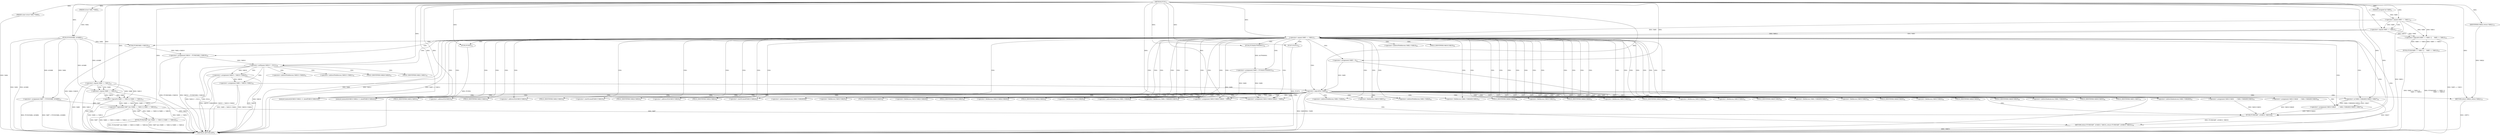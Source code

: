 digraph "FUN1" {  
"8" [label = <(METHOD,FUN1)<SUB>1</SUB>> ]
"161" [label = <(METHOD_RETURN,ANY)<SUB>1</SUB>> ]
"9" [label = <(PARAM,struct VAR1 *VAR2)<SUB>1</SUB>> ]
"10" [label = <(PARAM,const struct VAR3 *VAR4)<SUB>2</SUB>> ]
"11" [label = <(PARAM,unsigned int VAR5)<SUB>3</SUB>> ]
"17" [label = <(FUN2,FUN2(VAR5 == VAR11 ||
		     VAR5 == VAR12))<SUB>10</SUB>> ]
"25" [label = <(&lt;operator&gt;.assignment,VAR7 = FUN3(VAR2, &amp;VAR8))<SUB>13</SUB>> ]
"31" [label = <(FUN2,FUN2(VAR7 &amp;&amp; (VAR8 == VAR13 || VAR8 == VAR14)))<SUB>14</SUB>> ]
"86" [label = <(memset,memset(&amp;VAR10.VAR23, 0, sizeof(VAR10.VAR23)))<SUB>41</SUB>> ]
"96" [label = <(memset,memset(&amp;VAR10.VAR24, 0, sizeof(VAR10.VAR24)))<SUB>42</SUB>> ]
"106" [label = <(&lt;operator&gt;.assignment,VAR10.VAR25	     = VAR4-&gt;VAR26[0].VAR25 | VAR27)<SUB>43</SUB>> ]
"119" [label = <(&lt;operator&gt;.assignment,VAR10.VAR23.VAR28 = VAR9)<SUB>44</SUB>> ]
"126" [label = <(&lt;operator&gt;.assignment,VAR10.VAR24.VAR28 = VAR9)<SUB>45</SUB>> ]
"133" [label = <(&lt;operator&gt;.assignment,VAR10.VAR29   = VAR4-&gt;VAR26[0].VAR30)<SUB>46</SUB>> ]
"144" [label = <(&lt;operator&gt;.assignment,VAR10.VAR31   = VAR4-&gt;VAR26[0].VAR32)<SUB>47</SUB>> ]
"155" [label = <(RETURN,return FUN8(VAR7, &amp;VAR10, VAR33);,return FUN8(VAR7, &amp;VAR10, VAR33);)<SUB>50</SUB>> ]
"42" [label = <(&lt;operator&gt;.equals,VAR5 == VAR12)<SUB>17</SUB>> ]
"156" [label = <(FUN8,FUN8(VAR7, &amp;VAR10, VAR33))<SUB>50</SUB>> ]
"18" [label = <(&lt;operator&gt;.logicalOr,VAR5 == VAR11 ||
		     VAR5 == VAR12)<SUB>10</SUB>> ]
"27" [label = <(FUN3,FUN3(VAR2, &amp;VAR8))<SUB>13</SUB>> ]
"32" [label = <(&lt;operator&gt;.logicalAnd,VAR7 &amp;&amp; (VAR8 == VAR13 || VAR8 == VAR14))<SUB>14</SUB>> ]
"46" [label = <(&lt;operator&gt;.assignment,VAR9 = FUN4(0x7F000001))<SUB>18</SUB>> ]
"110" [label = <(&lt;operator&gt;.or,VAR4-&gt;VAR26[0].VAR25 | VAR27)<SUB>43</SUB>> ]
"19" [label = <(&lt;operator&gt;.equals,VAR5 == VAR11)<SUB>10</SUB>> ]
"22" [label = <(&lt;operator&gt;.equals,VAR5 == VAR12)<SUB>11</SUB>> ]
"34" [label = <(&lt;operator&gt;.logicalOr,VAR8 == VAR13 || VAR8 == VAR14)<SUB>14</SUB>> ]
"54" [label = <(&lt;operator&gt;.assignment,VAR9 = 0)<SUB>23</SUB>> ]
"57" [label = <(FUN5,FUN5())<SUB>25</SUB>> ]
"58" [label = <(&lt;operator&gt;.assignment,VAR16 = FUN6(VAR2-&gt;VAR19))<SUB>26</SUB>> ]
"79" [label = <(FUN7,FUN7())<SUB>34</SUB>> ]
"35" [label = <(&lt;operator&gt;.equals,VAR8 == VAR13)<SUB>14</SUB>> ]
"38" [label = <(&lt;operator&gt;.equals,VAR8 == VAR14)<SUB>14</SUB>> ]
"48" [label = <(FUN4,FUN4(0x7F000001))<SUB>18</SUB>> ]
"65" [label = <(&lt;operator&gt;.notEquals,VAR16 != NULL)<SUB>28</SUB>> ]
"81" [label = <(&lt;operator&gt;.logicalNot,!VAR9)<SUB>36</SUB>> ]
"60" [label = <(FUN6,FUN6(VAR2-&gt;VAR19))<SUB>26</SUB>> ]
"69" [label = <(&lt;operator&gt;.assignment,VAR18 = VAR16-&gt;VAR20)<SUB>31</SUB>> ]
"74" [label = <(&lt;operator&gt;.assignment,VAR9 = VAR18-&gt;VAR21)<SUB>32</SUB>> ]
"84" [label = <(RETURN,return VAR22;,return VAR22;)<SUB>37</SUB>> ]
"85" [label = <(IDENTIFIER,VAR22,return VAR22;)<SUB>37</SUB>> ]
"87" [label = <(&lt;operator&gt;.addressOf,&amp;VAR10.VAR23)<SUB>41</SUB>> ]
"92" [label = <(&lt;operator&gt;.sizeOf,sizeof(VAR10.VAR23))<SUB>41</SUB>> ]
"97" [label = <(&lt;operator&gt;.addressOf,&amp;VAR10.VAR24)<SUB>42</SUB>> ]
"102" [label = <(&lt;operator&gt;.sizeOf,sizeof(VAR10.VAR24))<SUB>42</SUB>> ]
"107" [label = <(&lt;operator&gt;.fieldAccess,VAR10.VAR25)<SUB>43</SUB>> ]
"120" [label = <(&lt;operator&gt;.fieldAccess,VAR10.VAR23.VAR28)<SUB>44</SUB>> ]
"127" [label = <(&lt;operator&gt;.fieldAccess,VAR10.VAR24.VAR28)<SUB>45</SUB>> ]
"134" [label = <(&lt;operator&gt;.fieldAccess,VAR10.VAR29)<SUB>46</SUB>> ]
"137" [label = <(&lt;operator&gt;.fieldAccess,VAR4-&gt;VAR26[0].VAR30)<SUB>46</SUB>> ]
"145" [label = <(&lt;operator&gt;.fieldAccess,VAR10.VAR31)<SUB>47</SUB>> ]
"148" [label = <(&lt;operator&gt;.fieldAccess,VAR4-&gt;VAR26[0].VAR32)<SUB>47</SUB>> ]
"88" [label = <(&lt;operator&gt;.fieldAccess,VAR10.VAR23)<SUB>41</SUB>> ]
"93" [label = <(&lt;operator&gt;.fieldAccess,VAR10.VAR23)<SUB>41</SUB>> ]
"98" [label = <(&lt;operator&gt;.fieldAccess,VAR10.VAR24)<SUB>42</SUB>> ]
"103" [label = <(&lt;operator&gt;.fieldAccess,VAR10.VAR24)<SUB>42</SUB>> ]
"109" [label = <(FIELD_IDENTIFIER,VAR25,VAR25)<SUB>43</SUB>> ]
"111" [label = <(&lt;operator&gt;.fieldAccess,VAR4-&gt;VAR26[0].VAR25)<SUB>43</SUB>> ]
"121" [label = <(&lt;operator&gt;.fieldAccess,VAR10.VAR23)<SUB>44</SUB>> ]
"124" [label = <(FIELD_IDENTIFIER,VAR28,VAR28)<SUB>44</SUB>> ]
"128" [label = <(&lt;operator&gt;.fieldAccess,VAR10.VAR24)<SUB>45</SUB>> ]
"131" [label = <(FIELD_IDENTIFIER,VAR28,VAR28)<SUB>45</SUB>> ]
"136" [label = <(FIELD_IDENTIFIER,VAR29,VAR29)<SUB>46</SUB>> ]
"138" [label = <(&lt;operator&gt;.indirectIndexAccess,VAR4-&gt;VAR26[0])<SUB>46</SUB>> ]
"143" [label = <(FIELD_IDENTIFIER,VAR30,VAR30)<SUB>46</SUB>> ]
"147" [label = <(FIELD_IDENTIFIER,VAR31,VAR31)<SUB>47</SUB>> ]
"149" [label = <(&lt;operator&gt;.indirectIndexAccess,VAR4-&gt;VAR26[0])<SUB>47</SUB>> ]
"154" [label = <(FIELD_IDENTIFIER,VAR32,VAR32)<SUB>47</SUB>> ]
"158" [label = <(&lt;operator&gt;.addressOf,&amp;VAR10)<SUB>50</SUB>> ]
"90" [label = <(FIELD_IDENTIFIER,VAR23,VAR23)<SUB>41</SUB>> ]
"95" [label = <(FIELD_IDENTIFIER,VAR23,VAR23)<SUB>41</SUB>> ]
"100" [label = <(FIELD_IDENTIFIER,VAR24,VAR24)<SUB>42</SUB>> ]
"105" [label = <(FIELD_IDENTIFIER,VAR24,VAR24)<SUB>42</SUB>> ]
"112" [label = <(&lt;operator&gt;.indirectIndexAccess,VAR4-&gt;VAR26[0])<SUB>43</SUB>> ]
"117" [label = <(FIELD_IDENTIFIER,VAR25,VAR25)<SUB>43</SUB>> ]
"123" [label = <(FIELD_IDENTIFIER,VAR23,VAR23)<SUB>44</SUB>> ]
"130" [label = <(FIELD_IDENTIFIER,VAR24,VAR24)<SUB>45</SUB>> ]
"139" [label = <(&lt;operator&gt;.indirectFieldAccess,VAR4-&gt;VAR26)<SUB>46</SUB>> ]
"150" [label = <(&lt;operator&gt;.indirectFieldAccess,VAR4-&gt;VAR26)<SUB>47</SUB>> ]
"113" [label = <(&lt;operator&gt;.indirectFieldAccess,VAR4-&gt;VAR26)<SUB>43</SUB>> ]
"141" [label = <(FIELD_IDENTIFIER,VAR26,VAR26)<SUB>46</SUB>> ]
"152" [label = <(FIELD_IDENTIFIER,VAR26,VAR26)<SUB>47</SUB>> ]
"61" [label = <(&lt;operator&gt;.indirectFieldAccess,VAR2-&gt;VAR19)<SUB>26</SUB>> ]
"115" [label = <(FIELD_IDENTIFIER,VAR26,VAR26)<SUB>43</SUB>> ]
"63" [label = <(FIELD_IDENTIFIER,VAR19,VAR19)<SUB>26</SUB>> ]
"71" [label = <(&lt;operator&gt;.indirectFieldAccess,VAR16-&gt;VAR20)<SUB>31</SUB>> ]
"76" [label = <(&lt;operator&gt;.indirectFieldAccess,VAR18-&gt;VAR21)<SUB>32</SUB>> ]
"73" [label = <(FIELD_IDENTIFIER,VAR20,VAR20)<SUB>31</SUB>> ]
"78" [label = <(FIELD_IDENTIFIER,VAR21,VAR21)<SUB>32</SUB>> ]
  "84" -> "161"  [ label = "DDG: &lt;RET&gt;"] 
  "155" -> "161"  [ label = "DDG: &lt;RET&gt;"] 
  "10" -> "161"  [ label = "DDG: VAR4"] 
  "18" -> "161"  [ label = "DDG: VAR5 == VAR11"] 
  "17" -> "161"  [ label = "DDG: VAR5 == VAR11 ||
		     VAR5 == VAR12"] 
  "17" -> "161"  [ label = "DDG: FUN2(VAR5 == VAR11 ||
		     VAR5 == VAR12)"] 
  "27" -> "161"  [ label = "DDG: VAR2"] 
  "27" -> "161"  [ label = "DDG: &amp;VAR8"] 
  "25" -> "161"  [ label = "DDG: FUN3(VAR2, &amp;VAR8)"] 
  "25" -> "161"  [ label = "DDG: VAR7 = FUN3(VAR2, &amp;VAR8)"] 
  "32" -> "161"  [ label = "DDG: VAR7"] 
  "35" -> "161"  [ label = "DDG: VAR8"] 
  "34" -> "161"  [ label = "DDG: VAR8 == VAR13"] 
  "38" -> "161"  [ label = "DDG: VAR8"] 
  "34" -> "161"  [ label = "DDG: VAR8 == VAR14"] 
  "32" -> "161"  [ label = "DDG: VAR8 == VAR13 || VAR8 == VAR14"] 
  "31" -> "161"  [ label = "DDG: VAR7 &amp;&amp; (VAR8 == VAR13 || VAR8 == VAR14)"] 
  "31" -> "161"  [ label = "DDG: FUN2(VAR7 &amp;&amp; (VAR8 == VAR13 || VAR8 == VAR14))"] 
  "42" -> "161"  [ label = "DDG: VAR5"] 
  "42" -> "161"  [ label = "DDG: VAR12"] 
  "42" -> "161"  [ label = "DDG: VAR5 == VAR12"] 
  "54" -> "161"  [ label = "DDG: VAR9 = 0"] 
  "57" -> "161"  [ label = "DDG: FUN5()"] 
  "60" -> "161"  [ label = "DDG: VAR2-&gt;VAR19"] 
  "58" -> "161"  [ label = "DDG: FUN6(VAR2-&gt;VAR19)"] 
  "58" -> "161"  [ label = "DDG: VAR16 = FUN6(VAR2-&gt;VAR19)"] 
  "65" -> "161"  [ label = "DDG: VAR16"] 
  "65" -> "161"  [ label = "DDG: VAR16 != NULL"] 
  "69" -> "161"  [ label = "DDG: VAR18"] 
  "69" -> "161"  [ label = "DDG: VAR16-&gt;VAR20"] 
  "69" -> "161"  [ label = "DDG: VAR18 = VAR16-&gt;VAR20"] 
  "74" -> "161"  [ label = "DDG: VAR18-&gt;VAR21"] 
  "74" -> "161"  [ label = "DDG: VAR9 = VAR18-&gt;VAR21"] 
  "79" -> "161"  [ label = "DDG: FUN7()"] 
  "81" -> "161"  [ label = "DDG: VAR9"] 
  "81" -> "161"  [ label = "DDG: !VAR9"] 
  "35" -> "161"  [ label = "DDG: VAR13"] 
  "38" -> "161"  [ label = "DDG: VAR14"] 
  "19" -> "161"  [ label = "DDG: VAR11"] 
  "65" -> "161"  [ label = "DDG: NULL"] 
  "110" -> "161"  [ label = "DDG: VAR27"] 
  "8" -> "9"  [ label = "DDG: "] 
  "8" -> "10"  [ label = "DDG: "] 
  "8" -> "11"  [ label = "DDG: "] 
  "27" -> "25"  [ label = "DDG: VAR2"] 
  "27" -> "25"  [ label = "DDG: &amp;VAR8"] 
  "110" -> "106"  [ label = "DDG: VAR4-&gt;VAR26[0].VAR25"] 
  "110" -> "106"  [ label = "DDG: VAR27"] 
  "81" -> "119"  [ label = "DDG: VAR9"] 
  "46" -> "119"  [ label = "DDG: VAR9"] 
  "8" -> "119"  [ label = "DDG: "] 
  "8" -> "126"  [ label = "DDG: "] 
  "81" -> "126"  [ label = "DDG: VAR9"] 
  "46" -> "126"  [ label = "DDG: VAR9"] 
  "156" -> "155"  [ label = "DDG: FUN8(VAR7, &amp;VAR10, VAR33)"] 
  "18" -> "17"  [ label = "DDG: VAR5 == VAR11"] 
  "18" -> "17"  [ label = "DDG: VAR5 == VAR12"] 
  "32" -> "31"  [ label = "DDG: VAR7"] 
  "32" -> "31"  [ label = "DDG: VAR8 == VAR13 || VAR8 == VAR14"] 
  "8" -> "86"  [ label = "DDG: "] 
  "8" -> "96"  [ label = "DDG: "] 
  "19" -> "18"  [ label = "DDG: VAR5"] 
  "19" -> "18"  [ label = "DDG: VAR11"] 
  "22" -> "18"  [ label = "DDG: VAR5"] 
  "22" -> "18"  [ label = "DDG: VAR12"] 
  "9" -> "27"  [ label = "DDG: VAR2"] 
  "8" -> "27"  [ label = "DDG: "] 
  "25" -> "32"  [ label = "DDG: VAR7"] 
  "8" -> "32"  [ label = "DDG: "] 
  "34" -> "32"  [ label = "DDG: VAR8 == VAR13"] 
  "34" -> "32"  [ label = "DDG: VAR8 == VAR14"] 
  "19" -> "42"  [ label = "DDG: VAR5"] 
  "22" -> "42"  [ label = "DDG: VAR5"] 
  "8" -> "42"  [ label = "DDG: "] 
  "22" -> "42"  [ label = "DDG: VAR12"] 
  "48" -> "46"  [ label = "DDG: 0x7F000001"] 
  "8" -> "110"  [ label = "DDG: "] 
  "32" -> "156"  [ label = "DDG: VAR7"] 
  "8" -> "156"  [ label = "DDG: "] 
  "106" -> "156"  [ label = "DDG: VAR10.VAR25"] 
  "133" -> "156"  [ label = "DDG: VAR10.VAR29"] 
  "144" -> "156"  [ label = "DDG: VAR10.VAR31"] 
  "11" -> "19"  [ label = "DDG: VAR5"] 
  "8" -> "19"  [ label = "DDG: "] 
  "19" -> "22"  [ label = "DDG: VAR5"] 
  "8" -> "22"  [ label = "DDG: "] 
  "35" -> "34"  [ label = "DDG: VAR8"] 
  "35" -> "34"  [ label = "DDG: VAR13"] 
  "38" -> "34"  [ label = "DDG: VAR8"] 
  "38" -> "34"  [ label = "DDG: VAR14"] 
  "8" -> "54"  [ label = "DDG: "] 
  "8" -> "57"  [ label = "DDG: "] 
  "60" -> "58"  [ label = "DDG: VAR2-&gt;VAR19"] 
  "8" -> "79"  [ label = "DDG: "] 
  "27" -> "35"  [ label = "DDG: &amp;VAR8"] 
  "8" -> "35"  [ label = "DDG: "] 
  "27" -> "38"  [ label = "DDG: &amp;VAR8"] 
  "35" -> "38"  [ label = "DDG: VAR8"] 
  "8" -> "38"  [ label = "DDG: "] 
  "8" -> "48"  [ label = "DDG: "] 
  "27" -> "60"  [ label = "DDG: VAR2"] 
  "58" -> "65"  [ label = "DDG: VAR16"] 
  "8" -> "65"  [ label = "DDG: "] 
  "65" -> "69"  [ label = "DDG: VAR16"] 
  "69" -> "74"  [ label = "DDG: VAR18"] 
  "54" -> "81"  [ label = "DDG: VAR9"] 
  "74" -> "81"  [ label = "DDG: VAR9"] 
  "8" -> "81"  [ label = "DDG: "] 
  "85" -> "84"  [ label = "DDG: VAR22"] 
  "8" -> "84"  [ label = "DDG: "] 
  "8" -> "85"  [ label = "DDG: "] 
  "42" -> "107"  [ label = "CDG: "] 
  "42" -> "115"  [ label = "CDG: "] 
  "42" -> "60"  [ label = "CDG: "] 
  "42" -> "96"  [ label = "CDG: "] 
  "42" -> "57"  [ label = "CDG: "] 
  "42" -> "98"  [ label = "CDG: "] 
  "42" -> "120"  [ label = "CDG: "] 
  "42" -> "113"  [ label = "CDG: "] 
  "42" -> "136"  [ label = "CDG: "] 
  "42" -> "154"  [ label = "CDG: "] 
  "42" -> "145"  [ label = "CDG: "] 
  "42" -> "128"  [ label = "CDG: "] 
  "42" -> "81"  [ label = "CDG: "] 
  "42" -> "102"  [ label = "CDG: "] 
  "42" -> "131"  [ label = "CDG: "] 
  "42" -> "149"  [ label = "CDG: "] 
  "42" -> "103"  [ label = "CDG: "] 
  "42" -> "150"  [ label = "CDG: "] 
  "42" -> "119"  [ label = "CDG: "] 
  "42" -> "121"  [ label = "CDG: "] 
  "42" -> "95"  [ label = "CDG: "] 
  "42" -> "92"  [ label = "CDG: "] 
  "42" -> "87"  [ label = "CDG: "] 
  "42" -> "144"  [ label = "CDG: "] 
  "42" -> "97"  [ label = "CDG: "] 
  "42" -> "112"  [ label = "CDG: "] 
  "42" -> "134"  [ label = "CDG: "] 
  "42" -> "138"  [ label = "CDG: "] 
  "42" -> "93"  [ label = "CDG: "] 
  "42" -> "148"  [ label = "CDG: "] 
  "42" -> "90"  [ label = "CDG: "] 
  "42" -> "54"  [ label = "CDG: "] 
  "42" -> "137"  [ label = "CDG: "] 
  "42" -> "79"  [ label = "CDG: "] 
  "42" -> "58"  [ label = "CDG: "] 
  "42" -> "61"  [ label = "CDG: "] 
  "42" -> "152"  [ label = "CDG: "] 
  "42" -> "130"  [ label = "CDG: "] 
  "42" -> "100"  [ label = "CDG: "] 
  "42" -> "88"  [ label = "CDG: "] 
  "42" -> "127"  [ label = "CDG: "] 
  "42" -> "155"  [ label = "CDG: "] 
  "42" -> "139"  [ label = "CDG: "] 
  "42" -> "158"  [ label = "CDG: "] 
  "42" -> "111"  [ label = "CDG: "] 
  "42" -> "86"  [ label = "CDG: "] 
  "42" -> "48"  [ label = "CDG: "] 
  "42" -> "141"  [ label = "CDG: "] 
  "42" -> "46"  [ label = "CDG: "] 
  "42" -> "123"  [ label = "CDG: "] 
  "42" -> "106"  [ label = "CDG: "] 
  "42" -> "65"  [ label = "CDG: "] 
  "42" -> "143"  [ label = "CDG: "] 
  "42" -> "126"  [ label = "CDG: "] 
  "42" -> "105"  [ label = "CDG: "] 
  "42" -> "147"  [ label = "CDG: "] 
  "42" -> "110"  [ label = "CDG: "] 
  "42" -> "117"  [ label = "CDG: "] 
  "42" -> "63"  [ label = "CDG: "] 
  "42" -> "156"  [ label = "CDG: "] 
  "42" -> "124"  [ label = "CDG: "] 
  "42" -> "109"  [ label = "CDG: "] 
  "42" -> "133"  [ label = "CDG: "] 
  "19" -> "22"  [ label = "CDG: "] 
  "35" -> "38"  [ label = "CDG: "] 
  "65" -> "73"  [ label = "CDG: "] 
  "65" -> "69"  [ label = "CDG: "] 
  "65" -> "74"  [ label = "CDG: "] 
  "65" -> "76"  [ label = "CDG: "] 
  "65" -> "71"  [ label = "CDG: "] 
  "65" -> "78"  [ label = "CDG: "] 
  "81" -> "107"  [ label = "CDG: "] 
  "81" -> "115"  [ label = "CDG: "] 
  "81" -> "96"  [ label = "CDG: "] 
  "81" -> "98"  [ label = "CDG: "] 
  "81" -> "120"  [ label = "CDG: "] 
  "81" -> "113"  [ label = "CDG: "] 
  "81" -> "136"  [ label = "CDG: "] 
  "81" -> "154"  [ label = "CDG: "] 
  "81" -> "145"  [ label = "CDG: "] 
  "81" -> "128"  [ label = "CDG: "] 
  "81" -> "84"  [ label = "CDG: "] 
  "81" -> "102"  [ label = "CDG: "] 
  "81" -> "131"  [ label = "CDG: "] 
  "81" -> "149"  [ label = "CDG: "] 
  "81" -> "103"  [ label = "CDG: "] 
  "81" -> "150"  [ label = "CDG: "] 
  "81" -> "119"  [ label = "CDG: "] 
  "81" -> "121"  [ label = "CDG: "] 
  "81" -> "95"  [ label = "CDG: "] 
  "81" -> "92"  [ label = "CDG: "] 
  "81" -> "87"  [ label = "CDG: "] 
  "81" -> "144"  [ label = "CDG: "] 
  "81" -> "97"  [ label = "CDG: "] 
  "81" -> "112"  [ label = "CDG: "] 
  "81" -> "134"  [ label = "CDG: "] 
  "81" -> "138"  [ label = "CDG: "] 
  "81" -> "93"  [ label = "CDG: "] 
  "81" -> "148"  [ label = "CDG: "] 
  "81" -> "90"  [ label = "CDG: "] 
  "81" -> "137"  [ label = "CDG: "] 
  "81" -> "152"  [ label = "CDG: "] 
  "81" -> "130"  [ label = "CDG: "] 
  "81" -> "100"  [ label = "CDG: "] 
  "81" -> "88"  [ label = "CDG: "] 
  "81" -> "127"  [ label = "CDG: "] 
  "81" -> "155"  [ label = "CDG: "] 
  "81" -> "139"  [ label = "CDG: "] 
  "81" -> "158"  [ label = "CDG: "] 
  "81" -> "111"  [ label = "CDG: "] 
  "81" -> "86"  [ label = "CDG: "] 
  "81" -> "141"  [ label = "CDG: "] 
  "81" -> "123"  [ label = "CDG: "] 
  "81" -> "106"  [ label = "CDG: "] 
  "81" -> "143"  [ label = "CDG: "] 
  "81" -> "126"  [ label = "CDG: "] 
  "81" -> "105"  [ label = "CDG: "] 
  "81" -> "147"  [ label = "CDG: "] 
  "81" -> "110"  [ label = "CDG: "] 
  "81" -> "117"  [ label = "CDG: "] 
  "81" -> "156"  [ label = "CDG: "] 
  "81" -> "124"  [ label = "CDG: "] 
  "81" -> "109"  [ label = "CDG: "] 
  "81" -> "133"  [ label = "CDG: "] 
}
